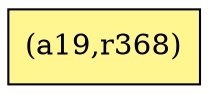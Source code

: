 digraph G {
rankdir=BT;ranksep="2.0";
"(a19,r368)" [shape=record,fillcolor=khaki1,style=filled,label="{(a19,r368)}"];
}